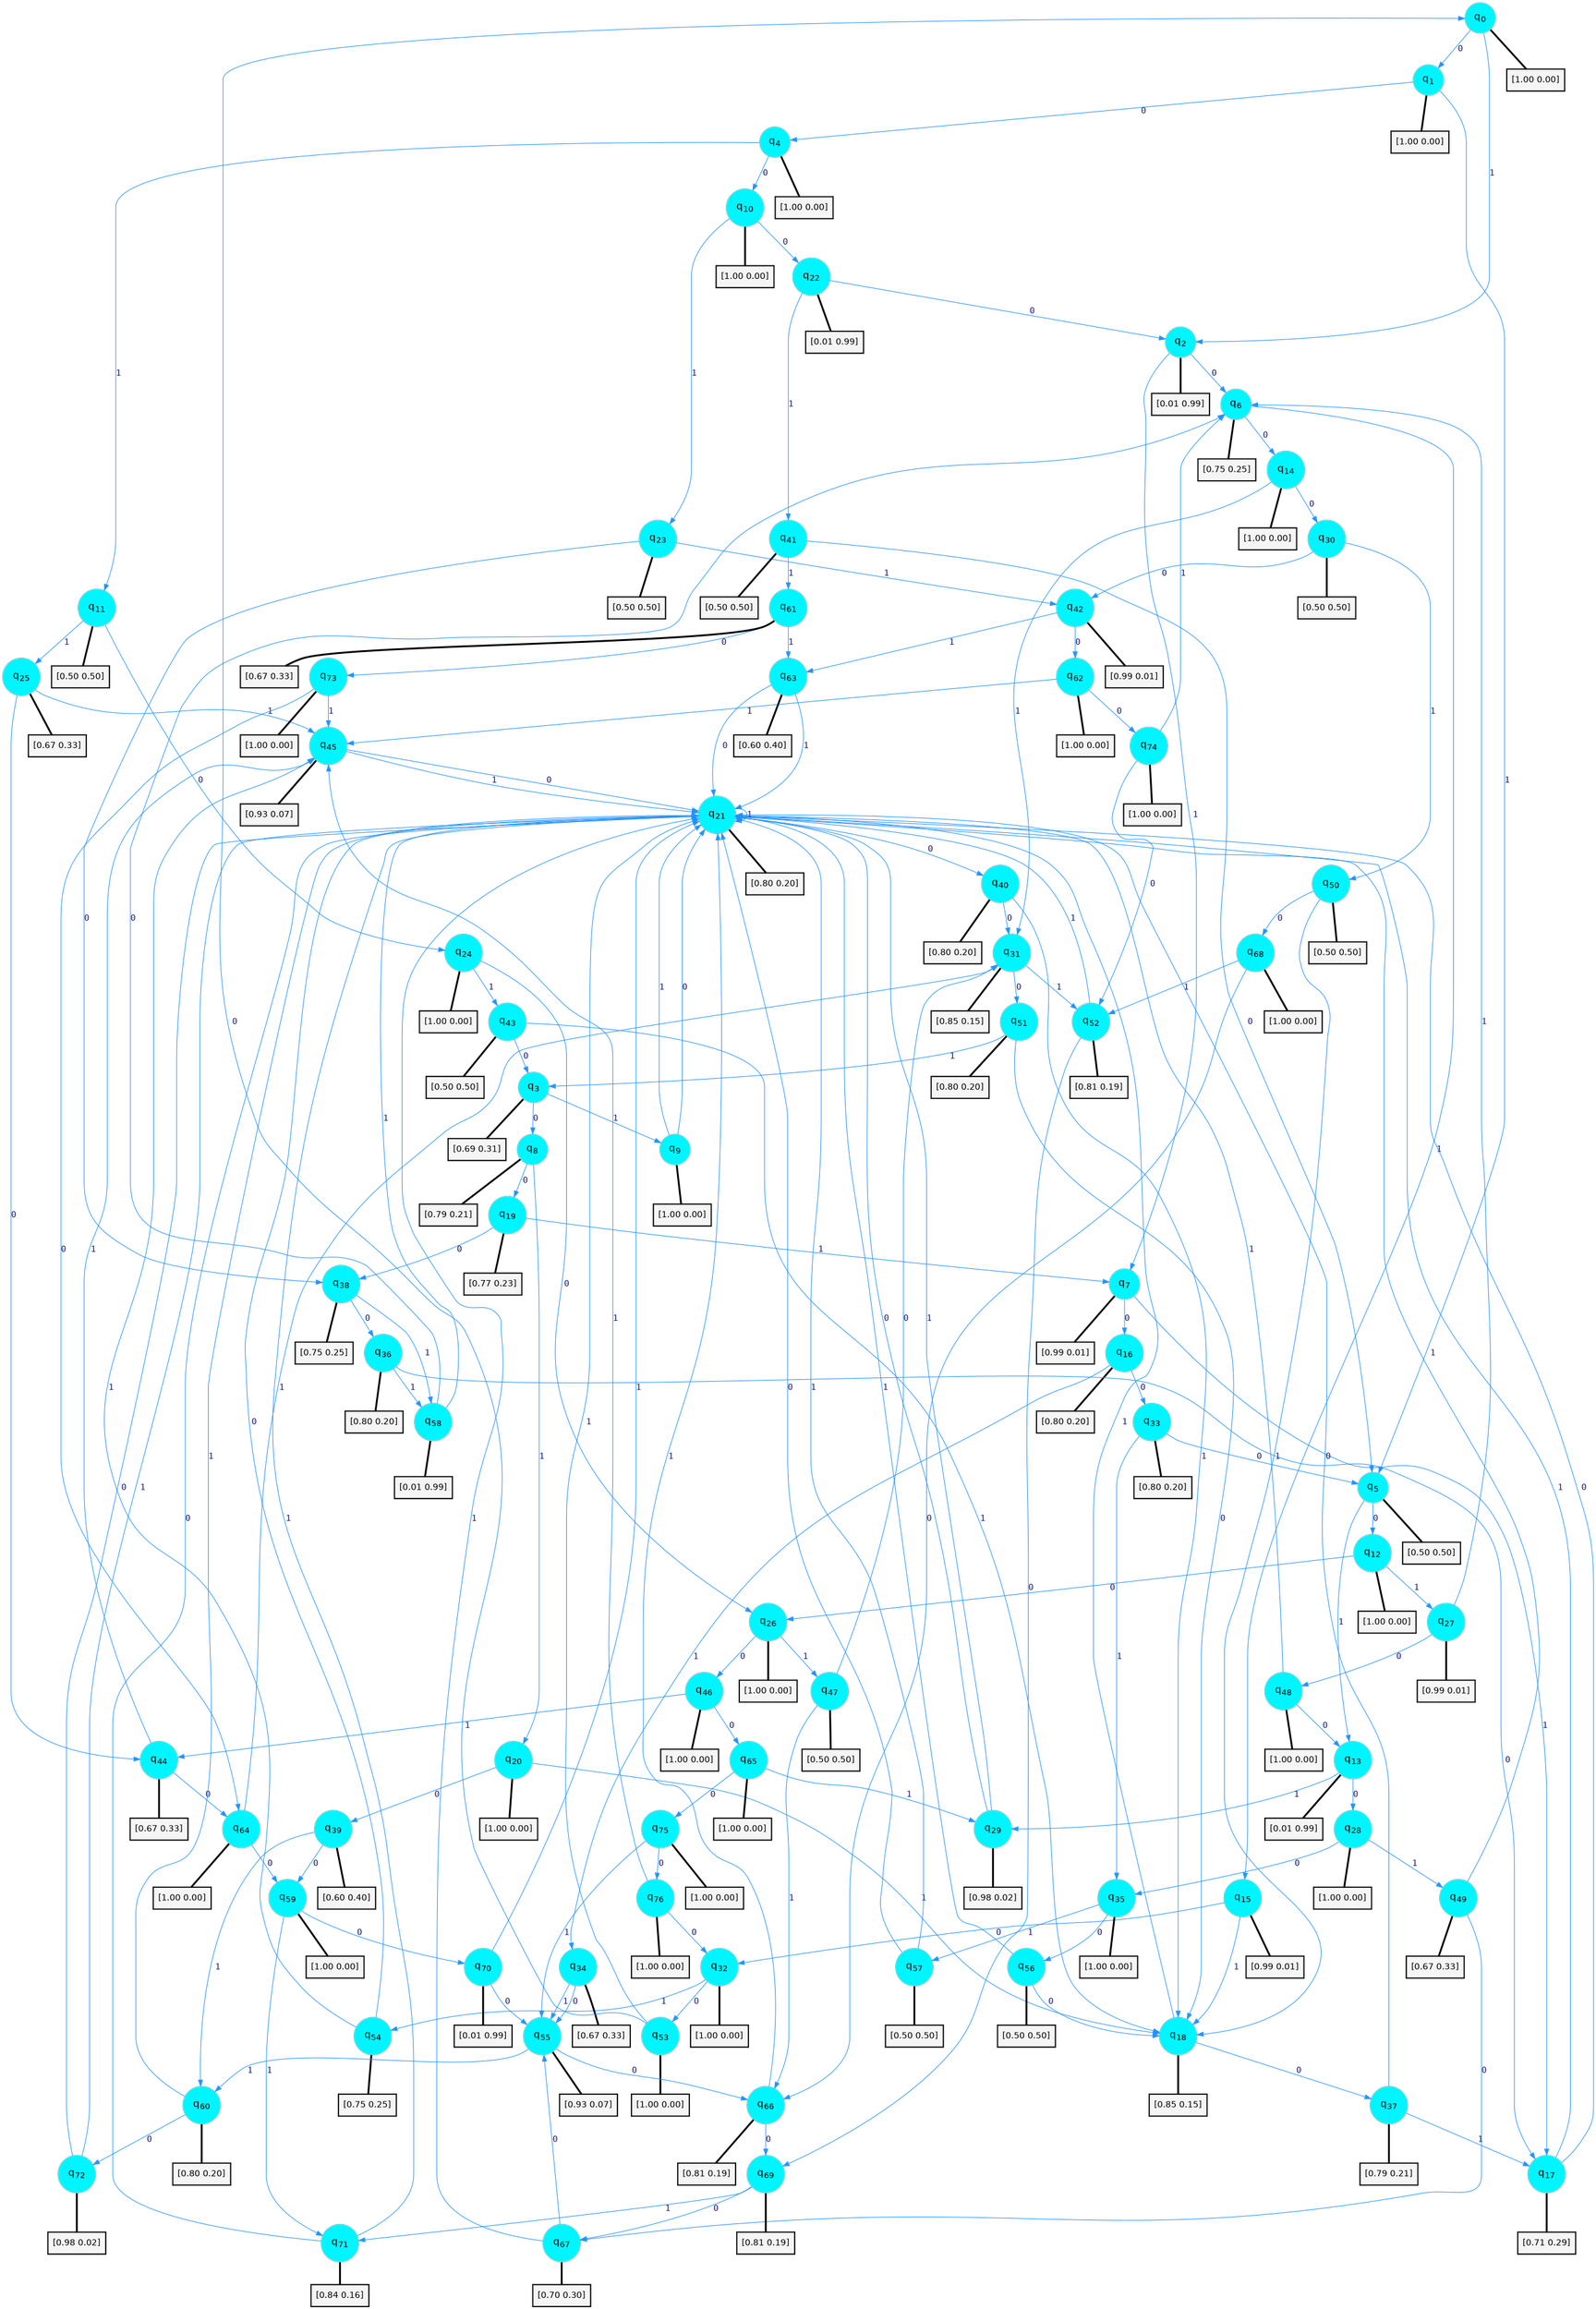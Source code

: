 digraph G {
graph [
bgcolor=transparent, dpi=300, rankdir=TD, size="40,25"];
node [
color=gray, fillcolor=turquoise1, fontcolor=black, fontname=Helvetica, fontsize=16, fontweight=bold, shape=circle, style=filled];
edge [
arrowsize=1, color=dodgerblue1, fontcolor=midnightblue, fontname=courier, fontweight=bold, penwidth=1, style=solid, weight=20];
0[label=<q<SUB>0</SUB>>];
1[label=<q<SUB>1</SUB>>];
2[label=<q<SUB>2</SUB>>];
3[label=<q<SUB>3</SUB>>];
4[label=<q<SUB>4</SUB>>];
5[label=<q<SUB>5</SUB>>];
6[label=<q<SUB>6</SUB>>];
7[label=<q<SUB>7</SUB>>];
8[label=<q<SUB>8</SUB>>];
9[label=<q<SUB>9</SUB>>];
10[label=<q<SUB>10</SUB>>];
11[label=<q<SUB>11</SUB>>];
12[label=<q<SUB>12</SUB>>];
13[label=<q<SUB>13</SUB>>];
14[label=<q<SUB>14</SUB>>];
15[label=<q<SUB>15</SUB>>];
16[label=<q<SUB>16</SUB>>];
17[label=<q<SUB>17</SUB>>];
18[label=<q<SUB>18</SUB>>];
19[label=<q<SUB>19</SUB>>];
20[label=<q<SUB>20</SUB>>];
21[label=<q<SUB>21</SUB>>];
22[label=<q<SUB>22</SUB>>];
23[label=<q<SUB>23</SUB>>];
24[label=<q<SUB>24</SUB>>];
25[label=<q<SUB>25</SUB>>];
26[label=<q<SUB>26</SUB>>];
27[label=<q<SUB>27</SUB>>];
28[label=<q<SUB>28</SUB>>];
29[label=<q<SUB>29</SUB>>];
30[label=<q<SUB>30</SUB>>];
31[label=<q<SUB>31</SUB>>];
32[label=<q<SUB>32</SUB>>];
33[label=<q<SUB>33</SUB>>];
34[label=<q<SUB>34</SUB>>];
35[label=<q<SUB>35</SUB>>];
36[label=<q<SUB>36</SUB>>];
37[label=<q<SUB>37</SUB>>];
38[label=<q<SUB>38</SUB>>];
39[label=<q<SUB>39</SUB>>];
40[label=<q<SUB>40</SUB>>];
41[label=<q<SUB>41</SUB>>];
42[label=<q<SUB>42</SUB>>];
43[label=<q<SUB>43</SUB>>];
44[label=<q<SUB>44</SUB>>];
45[label=<q<SUB>45</SUB>>];
46[label=<q<SUB>46</SUB>>];
47[label=<q<SUB>47</SUB>>];
48[label=<q<SUB>48</SUB>>];
49[label=<q<SUB>49</SUB>>];
50[label=<q<SUB>50</SUB>>];
51[label=<q<SUB>51</SUB>>];
52[label=<q<SUB>52</SUB>>];
53[label=<q<SUB>53</SUB>>];
54[label=<q<SUB>54</SUB>>];
55[label=<q<SUB>55</SUB>>];
56[label=<q<SUB>56</SUB>>];
57[label=<q<SUB>57</SUB>>];
58[label=<q<SUB>58</SUB>>];
59[label=<q<SUB>59</SUB>>];
60[label=<q<SUB>60</SUB>>];
61[label=<q<SUB>61</SUB>>];
62[label=<q<SUB>62</SUB>>];
63[label=<q<SUB>63</SUB>>];
64[label=<q<SUB>64</SUB>>];
65[label=<q<SUB>65</SUB>>];
66[label=<q<SUB>66</SUB>>];
67[label=<q<SUB>67</SUB>>];
68[label=<q<SUB>68</SUB>>];
69[label=<q<SUB>69</SUB>>];
70[label=<q<SUB>70</SUB>>];
71[label=<q<SUB>71</SUB>>];
72[label=<q<SUB>72</SUB>>];
73[label=<q<SUB>73</SUB>>];
74[label=<q<SUB>74</SUB>>];
75[label=<q<SUB>75</SUB>>];
76[label=<q<SUB>76</SUB>>];
77[label="[1.00 0.00]", shape=box,fontcolor=black, fontname=Helvetica, fontsize=14, penwidth=2, fillcolor=whitesmoke,color=black];
78[label="[1.00 0.00]", shape=box,fontcolor=black, fontname=Helvetica, fontsize=14, penwidth=2, fillcolor=whitesmoke,color=black];
79[label="[0.01 0.99]", shape=box,fontcolor=black, fontname=Helvetica, fontsize=14, penwidth=2, fillcolor=whitesmoke,color=black];
80[label="[0.69 0.31]", shape=box,fontcolor=black, fontname=Helvetica, fontsize=14, penwidth=2, fillcolor=whitesmoke,color=black];
81[label="[1.00 0.00]", shape=box,fontcolor=black, fontname=Helvetica, fontsize=14, penwidth=2, fillcolor=whitesmoke,color=black];
82[label="[0.50 0.50]", shape=box,fontcolor=black, fontname=Helvetica, fontsize=14, penwidth=2, fillcolor=whitesmoke,color=black];
83[label="[0.75 0.25]", shape=box,fontcolor=black, fontname=Helvetica, fontsize=14, penwidth=2, fillcolor=whitesmoke,color=black];
84[label="[0.99 0.01]", shape=box,fontcolor=black, fontname=Helvetica, fontsize=14, penwidth=2, fillcolor=whitesmoke,color=black];
85[label="[0.79 0.21]", shape=box,fontcolor=black, fontname=Helvetica, fontsize=14, penwidth=2, fillcolor=whitesmoke,color=black];
86[label="[1.00 0.00]", shape=box,fontcolor=black, fontname=Helvetica, fontsize=14, penwidth=2, fillcolor=whitesmoke,color=black];
87[label="[1.00 0.00]", shape=box,fontcolor=black, fontname=Helvetica, fontsize=14, penwidth=2, fillcolor=whitesmoke,color=black];
88[label="[0.50 0.50]", shape=box,fontcolor=black, fontname=Helvetica, fontsize=14, penwidth=2, fillcolor=whitesmoke,color=black];
89[label="[1.00 0.00]", shape=box,fontcolor=black, fontname=Helvetica, fontsize=14, penwidth=2, fillcolor=whitesmoke,color=black];
90[label="[0.01 0.99]", shape=box,fontcolor=black, fontname=Helvetica, fontsize=14, penwidth=2, fillcolor=whitesmoke,color=black];
91[label="[1.00 0.00]", shape=box,fontcolor=black, fontname=Helvetica, fontsize=14, penwidth=2, fillcolor=whitesmoke,color=black];
92[label="[0.99 0.01]", shape=box,fontcolor=black, fontname=Helvetica, fontsize=14, penwidth=2, fillcolor=whitesmoke,color=black];
93[label="[0.80 0.20]", shape=box,fontcolor=black, fontname=Helvetica, fontsize=14, penwidth=2, fillcolor=whitesmoke,color=black];
94[label="[0.71 0.29]", shape=box,fontcolor=black, fontname=Helvetica, fontsize=14, penwidth=2, fillcolor=whitesmoke,color=black];
95[label="[0.85 0.15]", shape=box,fontcolor=black, fontname=Helvetica, fontsize=14, penwidth=2, fillcolor=whitesmoke,color=black];
96[label="[0.77 0.23]", shape=box,fontcolor=black, fontname=Helvetica, fontsize=14, penwidth=2, fillcolor=whitesmoke,color=black];
97[label="[1.00 0.00]", shape=box,fontcolor=black, fontname=Helvetica, fontsize=14, penwidth=2, fillcolor=whitesmoke,color=black];
98[label="[0.80 0.20]", shape=box,fontcolor=black, fontname=Helvetica, fontsize=14, penwidth=2, fillcolor=whitesmoke,color=black];
99[label="[0.01 0.99]", shape=box,fontcolor=black, fontname=Helvetica, fontsize=14, penwidth=2, fillcolor=whitesmoke,color=black];
100[label="[0.50 0.50]", shape=box,fontcolor=black, fontname=Helvetica, fontsize=14, penwidth=2, fillcolor=whitesmoke,color=black];
101[label="[1.00 0.00]", shape=box,fontcolor=black, fontname=Helvetica, fontsize=14, penwidth=2, fillcolor=whitesmoke,color=black];
102[label="[0.67 0.33]", shape=box,fontcolor=black, fontname=Helvetica, fontsize=14, penwidth=2, fillcolor=whitesmoke,color=black];
103[label="[1.00 0.00]", shape=box,fontcolor=black, fontname=Helvetica, fontsize=14, penwidth=2, fillcolor=whitesmoke,color=black];
104[label="[0.99 0.01]", shape=box,fontcolor=black, fontname=Helvetica, fontsize=14, penwidth=2, fillcolor=whitesmoke,color=black];
105[label="[1.00 0.00]", shape=box,fontcolor=black, fontname=Helvetica, fontsize=14, penwidth=2, fillcolor=whitesmoke,color=black];
106[label="[0.98 0.02]", shape=box,fontcolor=black, fontname=Helvetica, fontsize=14, penwidth=2, fillcolor=whitesmoke,color=black];
107[label="[0.50 0.50]", shape=box,fontcolor=black, fontname=Helvetica, fontsize=14, penwidth=2, fillcolor=whitesmoke,color=black];
108[label="[0.85 0.15]", shape=box,fontcolor=black, fontname=Helvetica, fontsize=14, penwidth=2, fillcolor=whitesmoke,color=black];
109[label="[1.00 0.00]", shape=box,fontcolor=black, fontname=Helvetica, fontsize=14, penwidth=2, fillcolor=whitesmoke,color=black];
110[label="[0.80 0.20]", shape=box,fontcolor=black, fontname=Helvetica, fontsize=14, penwidth=2, fillcolor=whitesmoke,color=black];
111[label="[0.67 0.33]", shape=box,fontcolor=black, fontname=Helvetica, fontsize=14, penwidth=2, fillcolor=whitesmoke,color=black];
112[label="[1.00 0.00]", shape=box,fontcolor=black, fontname=Helvetica, fontsize=14, penwidth=2, fillcolor=whitesmoke,color=black];
113[label="[0.80 0.20]", shape=box,fontcolor=black, fontname=Helvetica, fontsize=14, penwidth=2, fillcolor=whitesmoke,color=black];
114[label="[0.79 0.21]", shape=box,fontcolor=black, fontname=Helvetica, fontsize=14, penwidth=2, fillcolor=whitesmoke,color=black];
115[label="[0.75 0.25]", shape=box,fontcolor=black, fontname=Helvetica, fontsize=14, penwidth=2, fillcolor=whitesmoke,color=black];
116[label="[0.60 0.40]", shape=box,fontcolor=black, fontname=Helvetica, fontsize=14, penwidth=2, fillcolor=whitesmoke,color=black];
117[label="[0.80 0.20]", shape=box,fontcolor=black, fontname=Helvetica, fontsize=14, penwidth=2, fillcolor=whitesmoke,color=black];
118[label="[0.50 0.50]", shape=box,fontcolor=black, fontname=Helvetica, fontsize=14, penwidth=2, fillcolor=whitesmoke,color=black];
119[label="[0.99 0.01]", shape=box,fontcolor=black, fontname=Helvetica, fontsize=14, penwidth=2, fillcolor=whitesmoke,color=black];
120[label="[0.50 0.50]", shape=box,fontcolor=black, fontname=Helvetica, fontsize=14, penwidth=2, fillcolor=whitesmoke,color=black];
121[label="[0.67 0.33]", shape=box,fontcolor=black, fontname=Helvetica, fontsize=14, penwidth=2, fillcolor=whitesmoke,color=black];
122[label="[0.93 0.07]", shape=box,fontcolor=black, fontname=Helvetica, fontsize=14, penwidth=2, fillcolor=whitesmoke,color=black];
123[label="[1.00 0.00]", shape=box,fontcolor=black, fontname=Helvetica, fontsize=14, penwidth=2, fillcolor=whitesmoke,color=black];
124[label="[0.50 0.50]", shape=box,fontcolor=black, fontname=Helvetica, fontsize=14, penwidth=2, fillcolor=whitesmoke,color=black];
125[label="[1.00 0.00]", shape=box,fontcolor=black, fontname=Helvetica, fontsize=14, penwidth=2, fillcolor=whitesmoke,color=black];
126[label="[0.67 0.33]", shape=box,fontcolor=black, fontname=Helvetica, fontsize=14, penwidth=2, fillcolor=whitesmoke,color=black];
127[label="[0.50 0.50]", shape=box,fontcolor=black, fontname=Helvetica, fontsize=14, penwidth=2, fillcolor=whitesmoke,color=black];
128[label="[0.80 0.20]", shape=box,fontcolor=black, fontname=Helvetica, fontsize=14, penwidth=2, fillcolor=whitesmoke,color=black];
129[label="[0.81 0.19]", shape=box,fontcolor=black, fontname=Helvetica, fontsize=14, penwidth=2, fillcolor=whitesmoke,color=black];
130[label="[1.00 0.00]", shape=box,fontcolor=black, fontname=Helvetica, fontsize=14, penwidth=2, fillcolor=whitesmoke,color=black];
131[label="[0.75 0.25]", shape=box,fontcolor=black, fontname=Helvetica, fontsize=14, penwidth=2, fillcolor=whitesmoke,color=black];
132[label="[0.93 0.07]", shape=box,fontcolor=black, fontname=Helvetica, fontsize=14, penwidth=2, fillcolor=whitesmoke,color=black];
133[label="[0.50 0.50]", shape=box,fontcolor=black, fontname=Helvetica, fontsize=14, penwidth=2, fillcolor=whitesmoke,color=black];
134[label="[0.50 0.50]", shape=box,fontcolor=black, fontname=Helvetica, fontsize=14, penwidth=2, fillcolor=whitesmoke,color=black];
135[label="[0.01 0.99]", shape=box,fontcolor=black, fontname=Helvetica, fontsize=14, penwidth=2, fillcolor=whitesmoke,color=black];
136[label="[1.00 0.00]", shape=box,fontcolor=black, fontname=Helvetica, fontsize=14, penwidth=2, fillcolor=whitesmoke,color=black];
137[label="[0.80 0.20]", shape=box,fontcolor=black, fontname=Helvetica, fontsize=14, penwidth=2, fillcolor=whitesmoke,color=black];
138[label="[0.67 0.33]", shape=box,fontcolor=black, fontname=Helvetica, fontsize=14, penwidth=2, fillcolor=whitesmoke,color=black];
139[label="[1.00 0.00]", shape=box,fontcolor=black, fontname=Helvetica, fontsize=14, penwidth=2, fillcolor=whitesmoke,color=black];
140[label="[0.60 0.40]", shape=box,fontcolor=black, fontname=Helvetica, fontsize=14, penwidth=2, fillcolor=whitesmoke,color=black];
141[label="[1.00 0.00]", shape=box,fontcolor=black, fontname=Helvetica, fontsize=14, penwidth=2, fillcolor=whitesmoke,color=black];
142[label="[1.00 0.00]", shape=box,fontcolor=black, fontname=Helvetica, fontsize=14, penwidth=2, fillcolor=whitesmoke,color=black];
143[label="[0.81 0.19]", shape=box,fontcolor=black, fontname=Helvetica, fontsize=14, penwidth=2, fillcolor=whitesmoke,color=black];
144[label="[0.70 0.30]", shape=box,fontcolor=black, fontname=Helvetica, fontsize=14, penwidth=2, fillcolor=whitesmoke,color=black];
145[label="[1.00 0.00]", shape=box,fontcolor=black, fontname=Helvetica, fontsize=14, penwidth=2, fillcolor=whitesmoke,color=black];
146[label="[0.81 0.19]", shape=box,fontcolor=black, fontname=Helvetica, fontsize=14, penwidth=2, fillcolor=whitesmoke,color=black];
147[label="[0.01 0.99]", shape=box,fontcolor=black, fontname=Helvetica, fontsize=14, penwidth=2, fillcolor=whitesmoke,color=black];
148[label="[0.84 0.16]", shape=box,fontcolor=black, fontname=Helvetica, fontsize=14, penwidth=2, fillcolor=whitesmoke,color=black];
149[label="[0.98 0.02]", shape=box,fontcolor=black, fontname=Helvetica, fontsize=14, penwidth=2, fillcolor=whitesmoke,color=black];
150[label="[1.00 0.00]", shape=box,fontcolor=black, fontname=Helvetica, fontsize=14, penwidth=2, fillcolor=whitesmoke,color=black];
151[label="[1.00 0.00]", shape=box,fontcolor=black, fontname=Helvetica, fontsize=14, penwidth=2, fillcolor=whitesmoke,color=black];
152[label="[1.00 0.00]", shape=box,fontcolor=black, fontname=Helvetica, fontsize=14, penwidth=2, fillcolor=whitesmoke,color=black];
153[label="[1.00 0.00]", shape=box,fontcolor=black, fontname=Helvetica, fontsize=14, penwidth=2, fillcolor=whitesmoke,color=black];
0->1 [label=0];
0->2 [label=1];
0->77 [arrowhead=none, penwidth=3,color=black];
1->4 [label=0];
1->5 [label=1];
1->78 [arrowhead=none, penwidth=3,color=black];
2->6 [label=0];
2->7 [label=1];
2->79 [arrowhead=none, penwidth=3,color=black];
3->8 [label=0];
3->9 [label=1];
3->80 [arrowhead=none, penwidth=3,color=black];
4->10 [label=0];
4->11 [label=1];
4->81 [arrowhead=none, penwidth=3,color=black];
5->12 [label=0];
5->13 [label=1];
5->82 [arrowhead=none, penwidth=3,color=black];
6->14 [label=0];
6->15 [label=1];
6->83 [arrowhead=none, penwidth=3,color=black];
7->16 [label=0];
7->17 [label=1];
7->84 [arrowhead=none, penwidth=3,color=black];
8->19 [label=0];
8->20 [label=1];
8->85 [arrowhead=none, penwidth=3,color=black];
9->21 [label=0];
9->21 [label=1];
9->86 [arrowhead=none, penwidth=3,color=black];
10->22 [label=0];
10->23 [label=1];
10->87 [arrowhead=none, penwidth=3,color=black];
11->24 [label=0];
11->25 [label=1];
11->88 [arrowhead=none, penwidth=3,color=black];
12->26 [label=0];
12->27 [label=1];
12->89 [arrowhead=none, penwidth=3,color=black];
13->28 [label=0];
13->29 [label=1];
13->90 [arrowhead=none, penwidth=3,color=black];
14->30 [label=0];
14->31 [label=1];
14->91 [arrowhead=none, penwidth=3,color=black];
15->32 [label=0];
15->18 [label=1];
15->92 [arrowhead=none, penwidth=3,color=black];
16->33 [label=0];
16->34 [label=1];
16->93 [arrowhead=none, penwidth=3,color=black];
17->21 [label=0];
17->21 [label=1];
17->94 [arrowhead=none, penwidth=3,color=black];
18->37 [label=0];
18->21 [label=1];
18->95 [arrowhead=none, penwidth=3,color=black];
19->38 [label=0];
19->7 [label=1];
19->96 [arrowhead=none, penwidth=3,color=black];
20->39 [label=0];
20->18 [label=1];
20->97 [arrowhead=none, penwidth=3,color=black];
21->40 [label=0];
21->21 [label=1];
21->98 [arrowhead=none, penwidth=3,color=black];
22->2 [label=0];
22->41 [label=1];
22->99 [arrowhead=none, penwidth=3,color=black];
23->38 [label=0];
23->42 [label=1];
23->100 [arrowhead=none, penwidth=3,color=black];
24->26 [label=0];
24->43 [label=1];
24->101 [arrowhead=none, penwidth=3,color=black];
25->44 [label=0];
25->45 [label=1];
25->102 [arrowhead=none, penwidth=3,color=black];
26->46 [label=0];
26->47 [label=1];
26->103 [arrowhead=none, penwidth=3,color=black];
27->48 [label=0];
27->6 [label=1];
27->104 [arrowhead=none, penwidth=3,color=black];
28->35 [label=0];
28->49 [label=1];
28->105 [arrowhead=none, penwidth=3,color=black];
29->21 [label=0];
29->21 [label=1];
29->106 [arrowhead=none, penwidth=3,color=black];
30->42 [label=0];
30->50 [label=1];
30->107 [arrowhead=none, penwidth=3,color=black];
31->51 [label=0];
31->52 [label=1];
31->108 [arrowhead=none, penwidth=3,color=black];
32->53 [label=0];
32->54 [label=1];
32->109 [arrowhead=none, penwidth=3,color=black];
33->5 [label=0];
33->35 [label=1];
33->110 [arrowhead=none, penwidth=3,color=black];
34->55 [label=0];
34->55 [label=1];
34->111 [arrowhead=none, penwidth=3,color=black];
35->56 [label=0];
35->57 [label=1];
35->112 [arrowhead=none, penwidth=3,color=black];
36->17 [label=0];
36->58 [label=1];
36->113 [arrowhead=none, penwidth=3,color=black];
37->21 [label=0];
37->17 [label=1];
37->114 [arrowhead=none, penwidth=3,color=black];
38->36 [label=0];
38->58 [label=1];
38->115 [arrowhead=none, penwidth=3,color=black];
39->59 [label=0];
39->60 [label=1];
39->116 [arrowhead=none, penwidth=3,color=black];
40->31 [label=0];
40->18 [label=1];
40->117 [arrowhead=none, penwidth=3,color=black];
41->5 [label=0];
41->61 [label=1];
41->118 [arrowhead=none, penwidth=3,color=black];
42->62 [label=0];
42->63 [label=1];
42->119 [arrowhead=none, penwidth=3,color=black];
43->3 [label=0];
43->18 [label=1];
43->120 [arrowhead=none, penwidth=3,color=black];
44->64 [label=0];
44->45 [label=1];
44->121 [arrowhead=none, penwidth=3,color=black];
45->21 [label=0];
45->21 [label=1];
45->122 [arrowhead=none, penwidth=3,color=black];
46->65 [label=0];
46->44 [label=1];
46->123 [arrowhead=none, penwidth=3,color=black];
47->31 [label=0];
47->66 [label=1];
47->124 [arrowhead=none, penwidth=3,color=black];
48->13 [label=0];
48->21 [label=1];
48->125 [arrowhead=none, penwidth=3,color=black];
49->67 [label=0];
49->21 [label=1];
49->126 [arrowhead=none, penwidth=3,color=black];
50->68 [label=0];
50->18 [label=1];
50->127 [arrowhead=none, penwidth=3,color=black];
51->18 [label=0];
51->3 [label=1];
51->128 [arrowhead=none, penwidth=3,color=black];
52->69 [label=0];
52->21 [label=1];
52->129 [arrowhead=none, penwidth=3,color=black];
53->0 [label=0];
53->21 [label=1];
53->130 [arrowhead=none, penwidth=3,color=black];
54->21 [label=0];
54->45 [label=1];
54->131 [arrowhead=none, penwidth=3,color=black];
55->66 [label=0];
55->60 [label=1];
55->132 [arrowhead=none, penwidth=3,color=black];
56->18 [label=0];
56->21 [label=1];
56->133 [arrowhead=none, penwidth=3,color=black];
57->21 [label=0];
57->21 [label=1];
57->134 [arrowhead=none, penwidth=3,color=black];
58->6 [label=0];
58->21 [label=1];
58->135 [arrowhead=none, penwidth=3,color=black];
59->70 [label=0];
59->71 [label=1];
59->136 [arrowhead=none, penwidth=3,color=black];
60->72 [label=0];
60->21 [label=1];
60->137 [arrowhead=none, penwidth=3,color=black];
61->73 [label=0];
61->63 [label=1];
61->138 [arrowhead=none, penwidth=3,color=black];
62->74 [label=0];
62->45 [label=1];
62->139 [arrowhead=none, penwidth=3,color=black];
63->21 [label=0];
63->21 [label=1];
63->140 [arrowhead=none, penwidth=3,color=black];
64->59 [label=0];
64->31 [label=1];
64->141 [arrowhead=none, penwidth=3,color=black];
65->75 [label=0];
65->29 [label=1];
65->142 [arrowhead=none, penwidth=3,color=black];
66->69 [label=0];
66->21 [label=1];
66->143 [arrowhead=none, penwidth=3,color=black];
67->55 [label=0];
67->21 [label=1];
67->144 [arrowhead=none, penwidth=3,color=black];
68->66 [label=0];
68->52 [label=1];
68->145 [arrowhead=none, penwidth=3,color=black];
69->67 [label=0];
69->71 [label=1];
69->146 [arrowhead=none, penwidth=3,color=black];
70->55 [label=0];
70->21 [label=1];
70->147 [arrowhead=none, penwidth=3,color=black];
71->21 [label=0];
71->21 [label=1];
71->148 [arrowhead=none, penwidth=3,color=black];
72->21 [label=0];
72->21 [label=1];
72->149 [arrowhead=none, penwidth=3,color=black];
73->64 [label=0];
73->45 [label=1];
73->150 [arrowhead=none, penwidth=3,color=black];
74->52 [label=0];
74->6 [label=1];
74->151 [arrowhead=none, penwidth=3,color=black];
75->76 [label=0];
75->55 [label=1];
75->152 [arrowhead=none, penwidth=3,color=black];
76->32 [label=0];
76->45 [label=1];
76->153 [arrowhead=none, penwidth=3,color=black];
}
